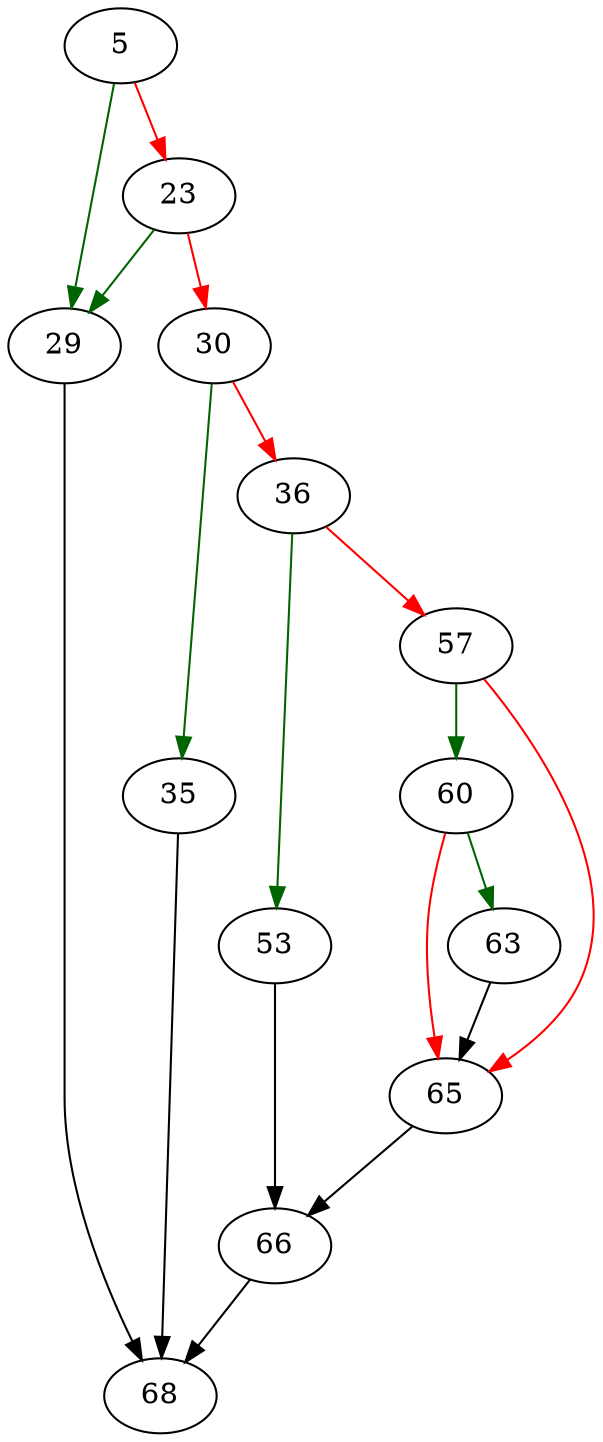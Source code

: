 strict digraph "sqlite3AuthCheck" {
	// Node definitions.
	5 [entry=true];
	29;
	23;
	30;
	68;
	35;
	36;
	53;
	57;
	66;
	60;
	65;
	63;

	// Edge definitions.
	5 -> 29 [
		color=darkgreen
		cond=true
	];
	5 -> 23 [
		color=red
		cond=false
	];
	29 -> 68;
	23 -> 29 [
		color=darkgreen
		cond=true
	];
	23 -> 30 [
		color=red
		cond=false
	];
	30 -> 35 [
		color=darkgreen
		cond=true
	];
	30 -> 36 [
		color=red
		cond=false
	];
	35 -> 68;
	36 -> 53 [
		color=darkgreen
		cond=true
	];
	36 -> 57 [
		color=red
		cond=false
	];
	53 -> 66;
	57 -> 60 [
		color=darkgreen
		cond=true
	];
	57 -> 65 [
		color=red
		cond=false
	];
	66 -> 68;
	60 -> 65 [
		color=red
		cond=false
	];
	60 -> 63 [
		color=darkgreen
		cond=true
	];
	65 -> 66;
	63 -> 65;
}